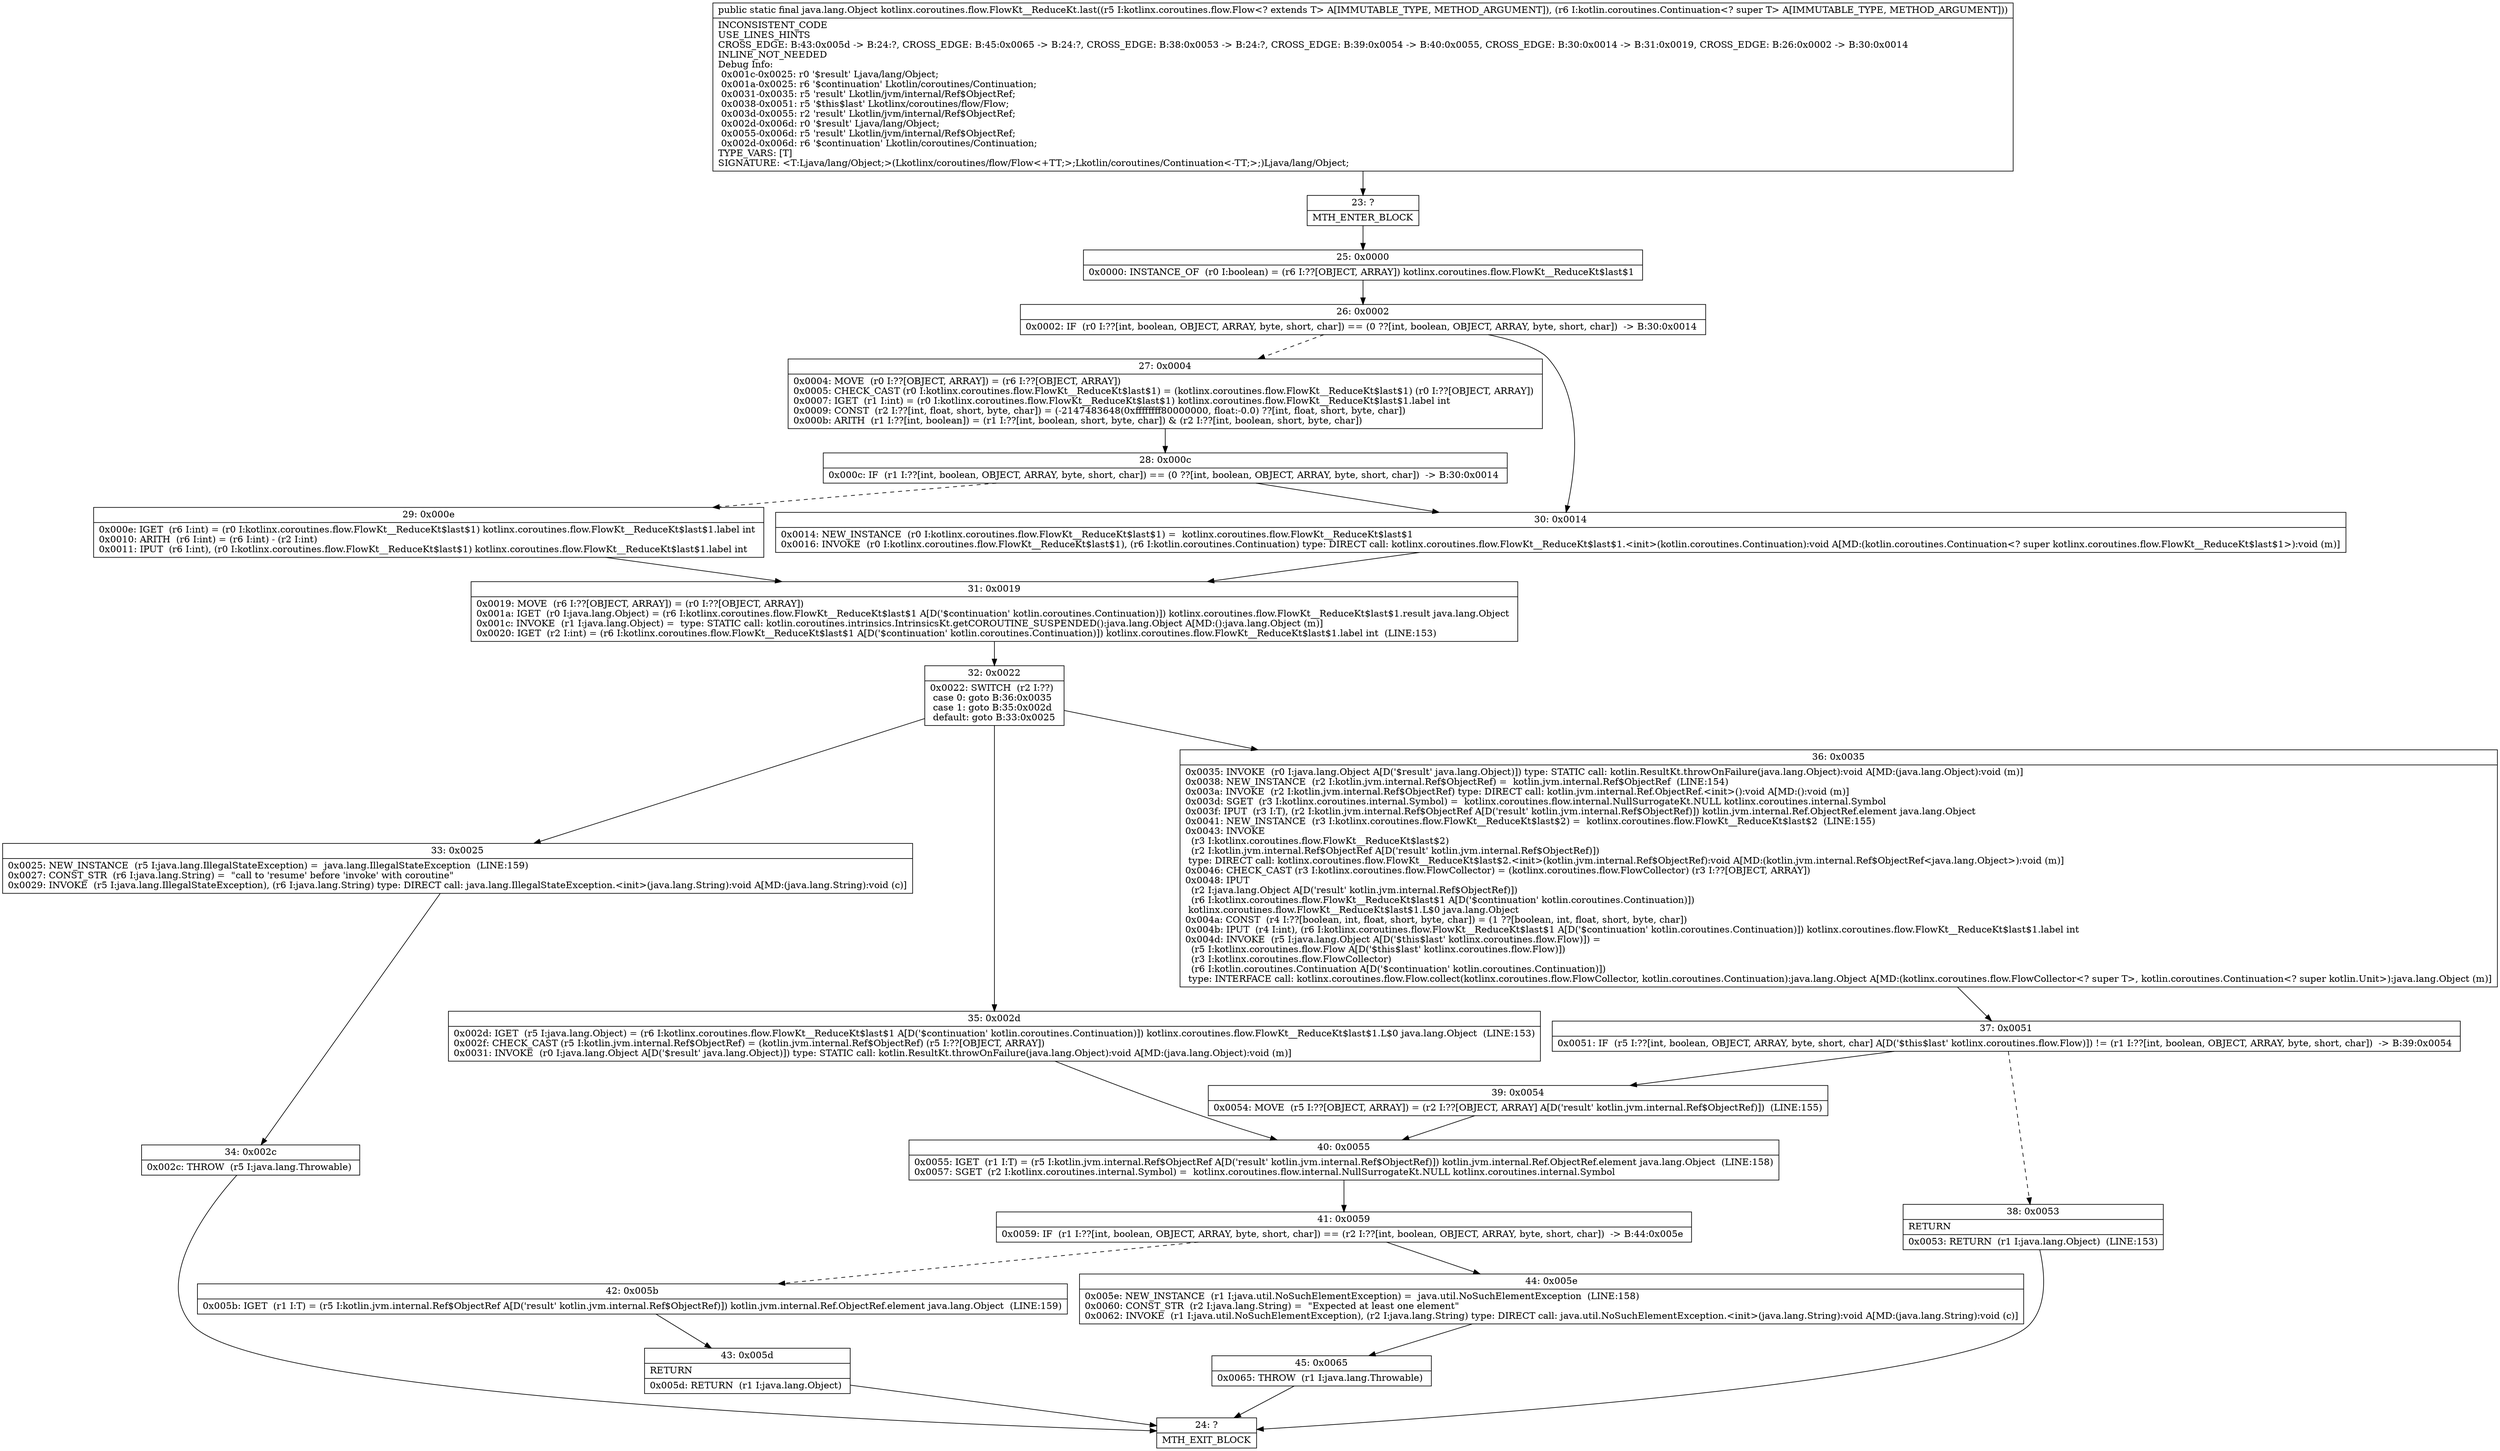 digraph "CFG forkotlinx.coroutines.flow.FlowKt__ReduceKt.last(Lkotlinx\/coroutines\/flow\/Flow;Lkotlin\/coroutines\/Continuation;)Ljava\/lang\/Object;" {
Node_23 [shape=record,label="{23\:\ ?|MTH_ENTER_BLOCK\l}"];
Node_25 [shape=record,label="{25\:\ 0x0000|0x0000: INSTANCE_OF  (r0 I:boolean) = (r6 I:??[OBJECT, ARRAY]) kotlinx.coroutines.flow.FlowKt__ReduceKt$last$1 \l}"];
Node_26 [shape=record,label="{26\:\ 0x0002|0x0002: IF  (r0 I:??[int, boolean, OBJECT, ARRAY, byte, short, char]) == (0 ??[int, boolean, OBJECT, ARRAY, byte, short, char])  \-\> B:30:0x0014 \l}"];
Node_27 [shape=record,label="{27\:\ 0x0004|0x0004: MOVE  (r0 I:??[OBJECT, ARRAY]) = (r6 I:??[OBJECT, ARRAY]) \l0x0005: CHECK_CAST (r0 I:kotlinx.coroutines.flow.FlowKt__ReduceKt$last$1) = (kotlinx.coroutines.flow.FlowKt__ReduceKt$last$1) (r0 I:??[OBJECT, ARRAY]) \l0x0007: IGET  (r1 I:int) = (r0 I:kotlinx.coroutines.flow.FlowKt__ReduceKt$last$1) kotlinx.coroutines.flow.FlowKt__ReduceKt$last$1.label int \l0x0009: CONST  (r2 I:??[int, float, short, byte, char]) = (\-2147483648(0xffffffff80000000, float:\-0.0) ??[int, float, short, byte, char]) \l0x000b: ARITH  (r1 I:??[int, boolean]) = (r1 I:??[int, boolean, short, byte, char]) & (r2 I:??[int, boolean, short, byte, char]) \l}"];
Node_28 [shape=record,label="{28\:\ 0x000c|0x000c: IF  (r1 I:??[int, boolean, OBJECT, ARRAY, byte, short, char]) == (0 ??[int, boolean, OBJECT, ARRAY, byte, short, char])  \-\> B:30:0x0014 \l}"];
Node_29 [shape=record,label="{29\:\ 0x000e|0x000e: IGET  (r6 I:int) = (r0 I:kotlinx.coroutines.flow.FlowKt__ReduceKt$last$1) kotlinx.coroutines.flow.FlowKt__ReduceKt$last$1.label int \l0x0010: ARITH  (r6 I:int) = (r6 I:int) \- (r2 I:int) \l0x0011: IPUT  (r6 I:int), (r0 I:kotlinx.coroutines.flow.FlowKt__ReduceKt$last$1) kotlinx.coroutines.flow.FlowKt__ReduceKt$last$1.label int \l}"];
Node_31 [shape=record,label="{31\:\ 0x0019|0x0019: MOVE  (r6 I:??[OBJECT, ARRAY]) = (r0 I:??[OBJECT, ARRAY]) \l0x001a: IGET  (r0 I:java.lang.Object) = (r6 I:kotlinx.coroutines.flow.FlowKt__ReduceKt$last$1 A[D('$continuation' kotlin.coroutines.Continuation)]) kotlinx.coroutines.flow.FlowKt__ReduceKt$last$1.result java.lang.Object \l0x001c: INVOKE  (r1 I:java.lang.Object) =  type: STATIC call: kotlin.coroutines.intrinsics.IntrinsicsKt.getCOROUTINE_SUSPENDED():java.lang.Object A[MD:():java.lang.Object (m)]\l0x0020: IGET  (r2 I:int) = (r6 I:kotlinx.coroutines.flow.FlowKt__ReduceKt$last$1 A[D('$continuation' kotlin.coroutines.Continuation)]) kotlinx.coroutines.flow.FlowKt__ReduceKt$last$1.label int  (LINE:153)\l}"];
Node_32 [shape=record,label="{32\:\ 0x0022|0x0022: SWITCH  (r2 I:??)\l case 0: goto B:36:0x0035\l case 1: goto B:35:0x002d\l default: goto B:33:0x0025 \l}"];
Node_33 [shape=record,label="{33\:\ 0x0025|0x0025: NEW_INSTANCE  (r5 I:java.lang.IllegalStateException) =  java.lang.IllegalStateException  (LINE:159)\l0x0027: CONST_STR  (r6 I:java.lang.String) =  \"call to 'resume' before 'invoke' with coroutine\" \l0x0029: INVOKE  (r5 I:java.lang.IllegalStateException), (r6 I:java.lang.String) type: DIRECT call: java.lang.IllegalStateException.\<init\>(java.lang.String):void A[MD:(java.lang.String):void (c)]\l}"];
Node_34 [shape=record,label="{34\:\ 0x002c|0x002c: THROW  (r5 I:java.lang.Throwable) \l}"];
Node_24 [shape=record,label="{24\:\ ?|MTH_EXIT_BLOCK\l}"];
Node_35 [shape=record,label="{35\:\ 0x002d|0x002d: IGET  (r5 I:java.lang.Object) = (r6 I:kotlinx.coroutines.flow.FlowKt__ReduceKt$last$1 A[D('$continuation' kotlin.coroutines.Continuation)]) kotlinx.coroutines.flow.FlowKt__ReduceKt$last$1.L$0 java.lang.Object  (LINE:153)\l0x002f: CHECK_CAST (r5 I:kotlin.jvm.internal.Ref$ObjectRef) = (kotlin.jvm.internal.Ref$ObjectRef) (r5 I:??[OBJECT, ARRAY]) \l0x0031: INVOKE  (r0 I:java.lang.Object A[D('$result' java.lang.Object)]) type: STATIC call: kotlin.ResultKt.throwOnFailure(java.lang.Object):void A[MD:(java.lang.Object):void (m)]\l}"];
Node_40 [shape=record,label="{40\:\ 0x0055|0x0055: IGET  (r1 I:T) = (r5 I:kotlin.jvm.internal.Ref$ObjectRef A[D('result' kotlin.jvm.internal.Ref$ObjectRef)]) kotlin.jvm.internal.Ref.ObjectRef.element java.lang.Object  (LINE:158)\l0x0057: SGET  (r2 I:kotlinx.coroutines.internal.Symbol) =  kotlinx.coroutines.flow.internal.NullSurrogateKt.NULL kotlinx.coroutines.internal.Symbol \l}"];
Node_41 [shape=record,label="{41\:\ 0x0059|0x0059: IF  (r1 I:??[int, boolean, OBJECT, ARRAY, byte, short, char]) == (r2 I:??[int, boolean, OBJECT, ARRAY, byte, short, char])  \-\> B:44:0x005e \l}"];
Node_42 [shape=record,label="{42\:\ 0x005b|0x005b: IGET  (r1 I:T) = (r5 I:kotlin.jvm.internal.Ref$ObjectRef A[D('result' kotlin.jvm.internal.Ref$ObjectRef)]) kotlin.jvm.internal.Ref.ObjectRef.element java.lang.Object  (LINE:159)\l}"];
Node_43 [shape=record,label="{43\:\ 0x005d|RETURN\l|0x005d: RETURN  (r1 I:java.lang.Object) \l}"];
Node_44 [shape=record,label="{44\:\ 0x005e|0x005e: NEW_INSTANCE  (r1 I:java.util.NoSuchElementException) =  java.util.NoSuchElementException  (LINE:158)\l0x0060: CONST_STR  (r2 I:java.lang.String) =  \"Expected at least one element\" \l0x0062: INVOKE  (r1 I:java.util.NoSuchElementException), (r2 I:java.lang.String) type: DIRECT call: java.util.NoSuchElementException.\<init\>(java.lang.String):void A[MD:(java.lang.String):void (c)]\l}"];
Node_45 [shape=record,label="{45\:\ 0x0065|0x0065: THROW  (r1 I:java.lang.Throwable) \l}"];
Node_36 [shape=record,label="{36\:\ 0x0035|0x0035: INVOKE  (r0 I:java.lang.Object A[D('$result' java.lang.Object)]) type: STATIC call: kotlin.ResultKt.throwOnFailure(java.lang.Object):void A[MD:(java.lang.Object):void (m)]\l0x0038: NEW_INSTANCE  (r2 I:kotlin.jvm.internal.Ref$ObjectRef) =  kotlin.jvm.internal.Ref$ObjectRef  (LINE:154)\l0x003a: INVOKE  (r2 I:kotlin.jvm.internal.Ref$ObjectRef) type: DIRECT call: kotlin.jvm.internal.Ref.ObjectRef.\<init\>():void A[MD:():void (m)]\l0x003d: SGET  (r3 I:kotlinx.coroutines.internal.Symbol) =  kotlinx.coroutines.flow.internal.NullSurrogateKt.NULL kotlinx.coroutines.internal.Symbol \l0x003f: IPUT  (r3 I:T), (r2 I:kotlin.jvm.internal.Ref$ObjectRef A[D('result' kotlin.jvm.internal.Ref$ObjectRef)]) kotlin.jvm.internal.Ref.ObjectRef.element java.lang.Object \l0x0041: NEW_INSTANCE  (r3 I:kotlinx.coroutines.flow.FlowKt__ReduceKt$last$2) =  kotlinx.coroutines.flow.FlowKt__ReduceKt$last$2  (LINE:155)\l0x0043: INVOKE  \l  (r3 I:kotlinx.coroutines.flow.FlowKt__ReduceKt$last$2)\l  (r2 I:kotlin.jvm.internal.Ref$ObjectRef A[D('result' kotlin.jvm.internal.Ref$ObjectRef)])\l type: DIRECT call: kotlinx.coroutines.flow.FlowKt__ReduceKt$last$2.\<init\>(kotlin.jvm.internal.Ref$ObjectRef):void A[MD:(kotlin.jvm.internal.Ref$ObjectRef\<java.lang.Object\>):void (m)]\l0x0046: CHECK_CAST (r3 I:kotlinx.coroutines.flow.FlowCollector) = (kotlinx.coroutines.flow.FlowCollector) (r3 I:??[OBJECT, ARRAY]) \l0x0048: IPUT  \l  (r2 I:java.lang.Object A[D('result' kotlin.jvm.internal.Ref$ObjectRef)])\l  (r6 I:kotlinx.coroutines.flow.FlowKt__ReduceKt$last$1 A[D('$continuation' kotlin.coroutines.Continuation)])\l kotlinx.coroutines.flow.FlowKt__ReduceKt$last$1.L$0 java.lang.Object \l0x004a: CONST  (r4 I:??[boolean, int, float, short, byte, char]) = (1 ??[boolean, int, float, short, byte, char]) \l0x004b: IPUT  (r4 I:int), (r6 I:kotlinx.coroutines.flow.FlowKt__ReduceKt$last$1 A[D('$continuation' kotlin.coroutines.Continuation)]) kotlinx.coroutines.flow.FlowKt__ReduceKt$last$1.label int \l0x004d: INVOKE  (r5 I:java.lang.Object A[D('$this$last' kotlinx.coroutines.flow.Flow)]) = \l  (r5 I:kotlinx.coroutines.flow.Flow A[D('$this$last' kotlinx.coroutines.flow.Flow)])\l  (r3 I:kotlinx.coroutines.flow.FlowCollector)\l  (r6 I:kotlin.coroutines.Continuation A[D('$continuation' kotlin.coroutines.Continuation)])\l type: INTERFACE call: kotlinx.coroutines.flow.Flow.collect(kotlinx.coroutines.flow.FlowCollector, kotlin.coroutines.Continuation):java.lang.Object A[MD:(kotlinx.coroutines.flow.FlowCollector\<? super T\>, kotlin.coroutines.Continuation\<? super kotlin.Unit\>):java.lang.Object (m)]\l}"];
Node_37 [shape=record,label="{37\:\ 0x0051|0x0051: IF  (r5 I:??[int, boolean, OBJECT, ARRAY, byte, short, char] A[D('$this$last' kotlinx.coroutines.flow.Flow)]) != (r1 I:??[int, boolean, OBJECT, ARRAY, byte, short, char])  \-\> B:39:0x0054 \l}"];
Node_38 [shape=record,label="{38\:\ 0x0053|RETURN\l|0x0053: RETURN  (r1 I:java.lang.Object)  (LINE:153)\l}"];
Node_39 [shape=record,label="{39\:\ 0x0054|0x0054: MOVE  (r5 I:??[OBJECT, ARRAY]) = (r2 I:??[OBJECT, ARRAY] A[D('result' kotlin.jvm.internal.Ref$ObjectRef)])  (LINE:155)\l}"];
Node_30 [shape=record,label="{30\:\ 0x0014|0x0014: NEW_INSTANCE  (r0 I:kotlinx.coroutines.flow.FlowKt__ReduceKt$last$1) =  kotlinx.coroutines.flow.FlowKt__ReduceKt$last$1 \l0x0016: INVOKE  (r0 I:kotlinx.coroutines.flow.FlowKt__ReduceKt$last$1), (r6 I:kotlin.coroutines.Continuation) type: DIRECT call: kotlinx.coroutines.flow.FlowKt__ReduceKt$last$1.\<init\>(kotlin.coroutines.Continuation):void A[MD:(kotlin.coroutines.Continuation\<? super kotlinx.coroutines.flow.FlowKt__ReduceKt$last$1\>):void (m)]\l}"];
MethodNode[shape=record,label="{public static final java.lang.Object kotlinx.coroutines.flow.FlowKt__ReduceKt.last((r5 I:kotlinx.coroutines.flow.Flow\<? extends T\> A[IMMUTABLE_TYPE, METHOD_ARGUMENT]), (r6 I:kotlin.coroutines.Continuation\<? super T\> A[IMMUTABLE_TYPE, METHOD_ARGUMENT]))  | INCONSISTENT_CODE\lUSE_LINES_HINTS\lCROSS_EDGE: B:43:0x005d \-\> B:24:?, CROSS_EDGE: B:45:0x0065 \-\> B:24:?, CROSS_EDGE: B:38:0x0053 \-\> B:24:?, CROSS_EDGE: B:39:0x0054 \-\> B:40:0x0055, CROSS_EDGE: B:30:0x0014 \-\> B:31:0x0019, CROSS_EDGE: B:26:0x0002 \-\> B:30:0x0014\lINLINE_NOT_NEEDED\lDebug Info:\l  0x001c\-0x0025: r0 '$result' Ljava\/lang\/Object;\l  0x001a\-0x0025: r6 '$continuation' Lkotlin\/coroutines\/Continuation;\l  0x0031\-0x0035: r5 'result' Lkotlin\/jvm\/internal\/Ref$ObjectRef;\l  0x0038\-0x0051: r5 '$this$last' Lkotlinx\/coroutines\/flow\/Flow;\l  0x003d\-0x0055: r2 'result' Lkotlin\/jvm\/internal\/Ref$ObjectRef;\l  0x002d\-0x006d: r0 '$result' Ljava\/lang\/Object;\l  0x0055\-0x006d: r5 'result' Lkotlin\/jvm\/internal\/Ref$ObjectRef;\l  0x002d\-0x006d: r6 '$continuation' Lkotlin\/coroutines\/Continuation;\lTYPE_VARS: [T]\lSIGNATURE: \<T:Ljava\/lang\/Object;\>(Lkotlinx\/coroutines\/flow\/Flow\<+TT;\>;Lkotlin\/coroutines\/Continuation\<\-TT;\>;)Ljava\/lang\/Object;\l}"];
MethodNode -> Node_23;Node_23 -> Node_25;
Node_25 -> Node_26;
Node_26 -> Node_27[style=dashed];
Node_26 -> Node_30;
Node_27 -> Node_28;
Node_28 -> Node_29[style=dashed];
Node_28 -> Node_30;
Node_29 -> Node_31;
Node_31 -> Node_32;
Node_32 -> Node_33;
Node_32 -> Node_35;
Node_32 -> Node_36;
Node_33 -> Node_34;
Node_34 -> Node_24;
Node_35 -> Node_40;
Node_40 -> Node_41;
Node_41 -> Node_42[style=dashed];
Node_41 -> Node_44;
Node_42 -> Node_43;
Node_43 -> Node_24;
Node_44 -> Node_45;
Node_45 -> Node_24;
Node_36 -> Node_37;
Node_37 -> Node_38[style=dashed];
Node_37 -> Node_39;
Node_38 -> Node_24;
Node_39 -> Node_40;
Node_30 -> Node_31;
}

